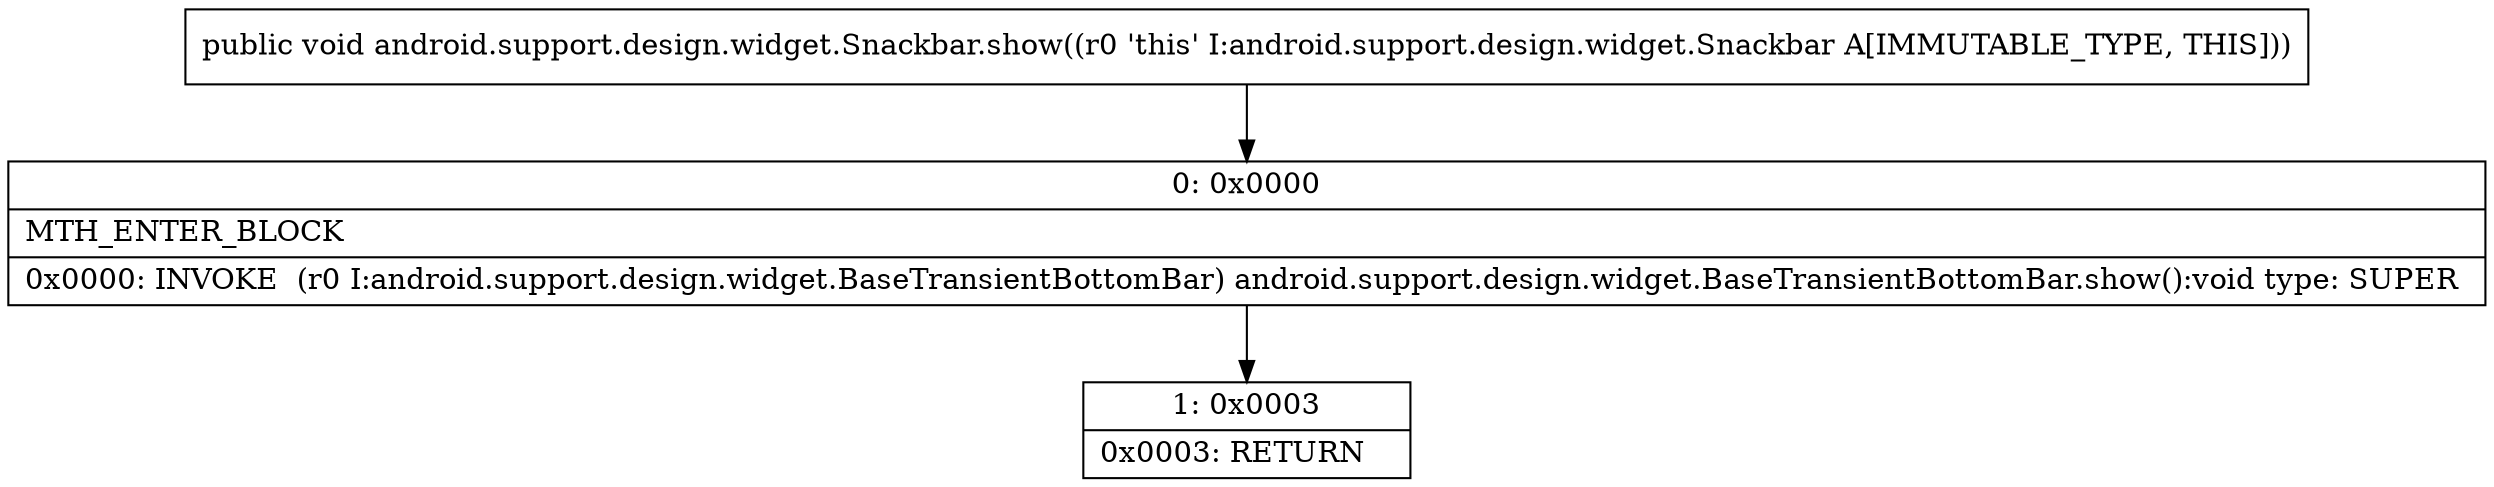 digraph "CFG forandroid.support.design.widget.Snackbar.show()V" {
Node_0 [shape=record,label="{0\:\ 0x0000|MTH_ENTER_BLOCK\l|0x0000: INVOKE  (r0 I:android.support.design.widget.BaseTransientBottomBar) android.support.design.widget.BaseTransientBottomBar.show():void type: SUPER \l}"];
Node_1 [shape=record,label="{1\:\ 0x0003|0x0003: RETURN   \l}"];
MethodNode[shape=record,label="{public void android.support.design.widget.Snackbar.show((r0 'this' I:android.support.design.widget.Snackbar A[IMMUTABLE_TYPE, THIS])) }"];
MethodNode -> Node_0;
Node_0 -> Node_1;
}

